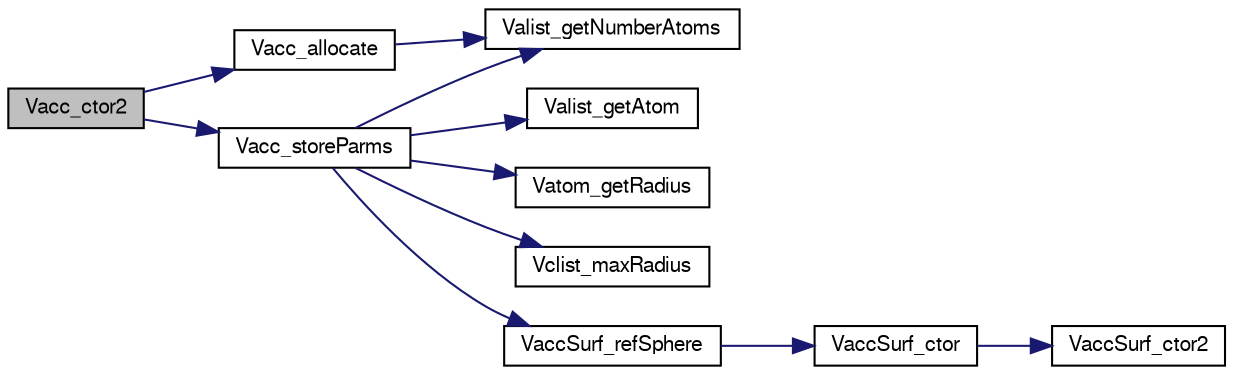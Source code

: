 digraph "Vacc_ctor2"
{
  edge [fontname="FreeSans",fontsize="10",labelfontname="FreeSans",labelfontsize="10"];
  node [fontname="FreeSans",fontsize="10",shape=record];
  rankdir="LR";
  Node1 [label="Vacc_ctor2",height=0.2,width=0.4,color="black", fillcolor="grey75", style="filled" fontcolor="black"];
  Node1 -> Node2 [color="midnightblue",fontsize="10",style="solid",fontname="FreeSans"];
  Node2 [label="Vacc_storeParms",height=0.2,width=0.4,color="black", fillcolor="white", style="filled",URL="$vacc_8c.html#a43a99ef46d09254c73e3edf1ed1a3e3d"];
  Node2 -> Node3 [color="midnightblue",fontsize="10",style="solid",fontname="FreeSans"];
  Node3 [label="Valist_getNumberAtoms",height=0.2,width=0.4,color="black", fillcolor="white", style="filled",URL="$group___valist.html#gaff55ce9b8624255736b0ccf62030f230",tooltip="Get number of atoms in the list."];
  Node2 -> Node4 [color="midnightblue",fontsize="10",style="solid",fontname="FreeSans"];
  Node4 [label="Valist_getAtom",height=0.2,width=0.4,color="black", fillcolor="white", style="filled",URL="$group___valist.html#gaf9175f6b6d2c33ad79bd525fc9e0e043",tooltip="Get pointer to particular atom in list."];
  Node2 -> Node5 [color="midnightblue",fontsize="10",style="solid",fontname="FreeSans"];
  Node5 [label="Vatom_getRadius",height=0.2,width=0.4,color="black", fillcolor="white", style="filled",URL="$group___vatom.html#ga9739f811224b6e7219cf6e21e0b4d9b4",tooltip="Get atomic position."];
  Node2 -> Node6 [color="midnightblue",fontsize="10",style="solid",fontname="FreeSans"];
  Node6 [label="Vclist_maxRadius",height=0.2,width=0.4,color="black", fillcolor="white", style="filled",URL="$group___vclist.html#gac90480afcf0e082a4b7bf755cb15d360",tooltip="Get the max probe radius value (in A) the cell list was constructed with."];
  Node2 -> Node7 [color="midnightblue",fontsize="10",style="solid",fontname="FreeSans"];
  Node7 [label="VaccSurf_refSphere",height=0.2,width=0.4,color="black", fillcolor="white", style="filled",URL="$group___vacc.html#ga5ad531a9888c379174d46e1b8e022ced",tooltip="Set up an array of points for a reference sphere of unit radius."];
  Node7 -> Node8 [color="midnightblue",fontsize="10",style="solid",fontname="FreeSans"];
  Node8 [label="VaccSurf_ctor",height=0.2,width=0.4,color="black", fillcolor="white", style="filled",URL="$group___vacc.html#ga4a6d9195773fa7de0e8971ae9ef4c185",tooltip="Allocate and construct the surface object; do not assign surface points to positions."];
  Node8 -> Node9 [color="midnightblue",fontsize="10",style="solid",fontname="FreeSans"];
  Node9 [label="VaccSurf_ctor2",height=0.2,width=0.4,color="black", fillcolor="white", style="filled",URL="$group___vacc.html#gad253baa15c0da3af54e7aaf95a3cad14",tooltip="Construct the surface object using previously allocated memory; do not assign surface points to posit..."];
  Node1 -> Node10 [color="midnightblue",fontsize="10",style="solid",fontname="FreeSans"];
  Node10 [label="Vacc_allocate",height=0.2,width=0.4,color="black", fillcolor="white", style="filled",URL="$vacc_8c.html#a5a4ad4553abd7aa28ddc19d8f6b05403"];
  Node10 -> Node3 [color="midnightblue",fontsize="10",style="solid",fontname="FreeSans"];
}

